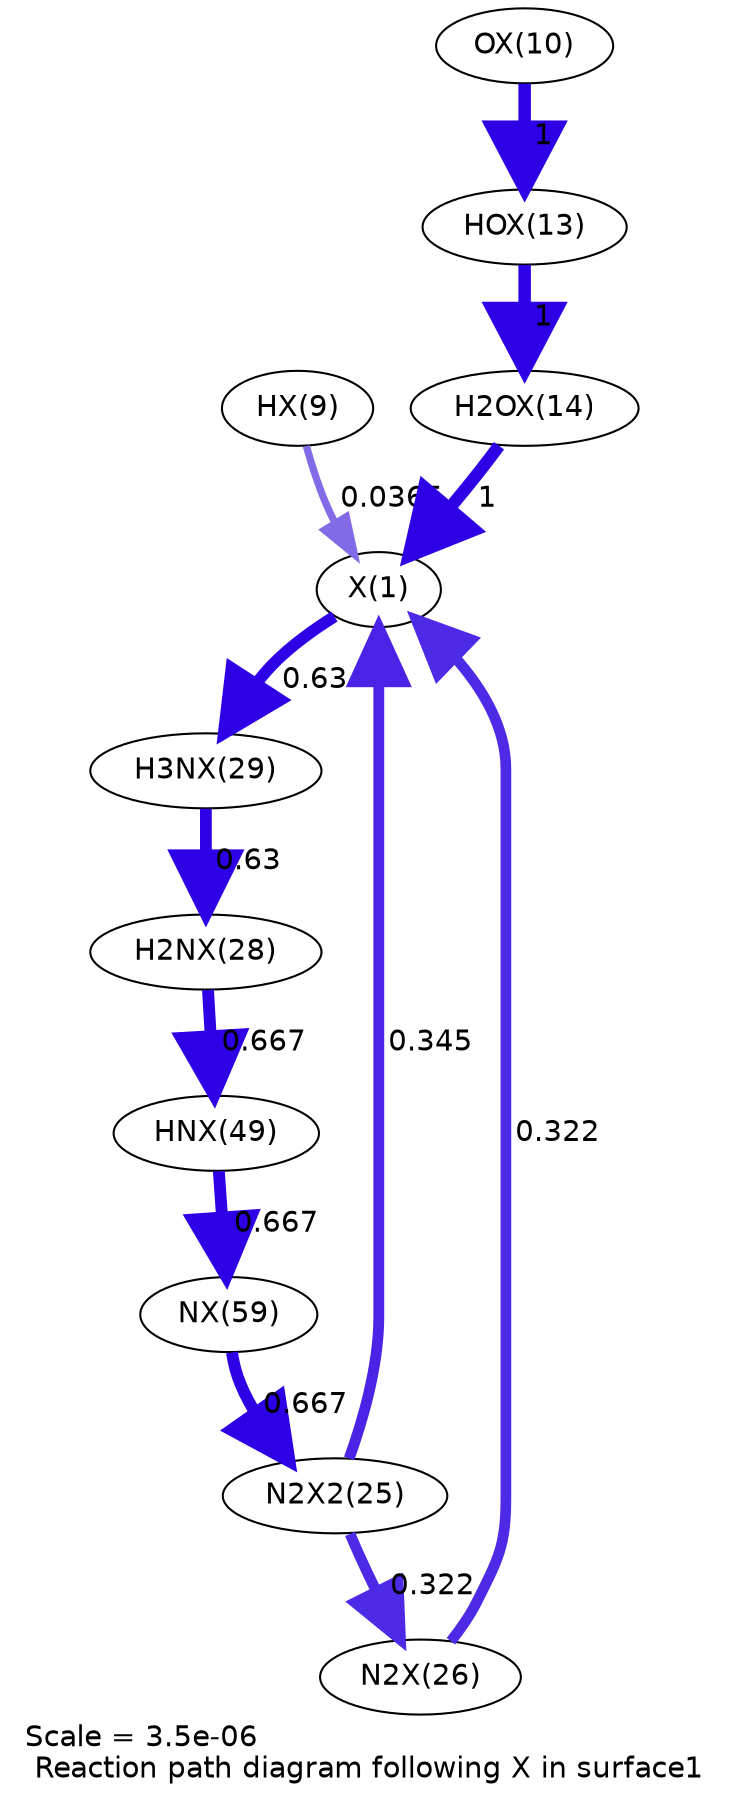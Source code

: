digraph reaction_paths {
center=1;
s11 -> s20[fontname="Helvetica", penwidth=5.65, arrowsize=2.83, color="0.7, 1.13, 0.9"
, label=" 0.63"];
s12 -> s11[fontname="Helvetica", penwidth=3.5, arrowsize=1.75, color="0.7, 0.536, 0.9"
, label=" 0.0365"];
s15 -> s11[fontname="Helvetica", penwidth=6, arrowsize=3, color="0.7, 1.5, 0.9"
, label=" 1"];
s16 -> s11[fontname="Helvetica", penwidth=5.2, arrowsize=2.6, color="0.7, 0.845, 0.9"
, label=" 0.345"];
s17 -> s11[fontname="Helvetica", penwidth=5.14, arrowsize=2.57, color="0.7, 0.822, 0.9"
, label=" 0.322"];
s20 -> s19[fontname="Helvetica", penwidth=5.65, arrowsize=2.83, color="0.7, 1.13, 0.9"
, label=" 0.63"];
s19 -> s22[fontname="Helvetica", penwidth=5.69, arrowsize=2.85, color="0.7, 1.17, 0.9"
, label=" 0.667"];
s22 -> s23[fontname="Helvetica", penwidth=5.69, arrowsize=2.85, color="0.7, 1.17, 0.9"
, label=" 0.667"];
s13 -> s14[fontname="Helvetica", penwidth=6, arrowsize=3, color="0.7, 1.5, 0.9"
, label=" 1"];
s14 -> s15[fontname="Helvetica", penwidth=6, arrowsize=3, color="0.7, 1.5, 0.9"
, label=" 1"];
s23 -> s16[fontname="Helvetica", penwidth=5.69, arrowsize=2.85, color="0.7, 1.17, 0.9"
, label=" 0.667"];
s16 -> s17[fontname="Helvetica", penwidth=5.14, arrowsize=2.57, color="0.7, 0.822, 0.9"
, label=" 0.322"];
s11 [ fontname="Helvetica", label="X(1)"];
s12 [ fontname="Helvetica", label="HX(9)"];
s13 [ fontname="Helvetica", label="OX(10)"];
s14 [ fontname="Helvetica", label="HOX(13)"];
s15 [ fontname="Helvetica", label="H2OX(14)"];
s16 [ fontname="Helvetica", label="N2X2(25)"];
s17 [ fontname="Helvetica", label="N2X(26)"];
s19 [ fontname="Helvetica", label="H2NX(28)"];
s20 [ fontname="Helvetica", label="H3NX(29)"];
s22 [ fontname="Helvetica", label="HNX(49)"];
s23 [ fontname="Helvetica", label="NX(59)"];
 label = "Scale = 3.5e-06\l Reaction path diagram following X in surface1";
 fontname = "Helvetica";
}
